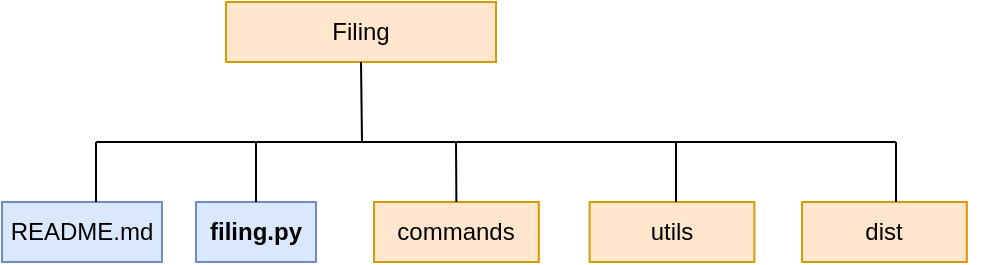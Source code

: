 <mxfile version="24.7.6">
  <diagram name="Page-1" id="_BWWp6F5DLHxQ4XEajMC">
    <mxGraphModel dx="622" dy="418" grid="1" gridSize="10" guides="1" tooltips="1" connect="1" arrows="1" fold="1" page="1" pageScale="1" pageWidth="850" pageHeight="1100" math="0" shadow="0">
      <root>
        <mxCell id="0" />
        <mxCell id="1" parent="0" />
        <mxCell id="WAwW5B2dN_6V1QRZcf5D-1" value="Filing" style="rounded=0;whiteSpace=wrap;html=1;fillColor=#ffe6cc;strokeColor=#d79b00;" vertex="1" parent="1">
          <mxGeometry x="345" y="70" width="135" height="30" as="geometry" />
        </mxCell>
        <mxCell id="WAwW5B2dN_6V1QRZcf5D-6" value="" style="group" vertex="1" connectable="0" parent="1">
          <mxGeometry x="420" y="170" width="310" height="30" as="geometry" />
        </mxCell>
        <mxCell id="WAwW5B2dN_6V1QRZcf5D-2" value="commands" style="rounded=0;whiteSpace=wrap;html=1;fillColor=#ffe6cc;strokeColor=#d79b00;" vertex="1" parent="WAwW5B2dN_6V1QRZcf5D-6">
          <mxGeometry x="-1" width="82.405" height="30" as="geometry" />
        </mxCell>
        <mxCell id="WAwW5B2dN_6V1QRZcf5D-3" value="utils" style="rounded=0;whiteSpace=wrap;html=1;fillColor=#ffe6cc;strokeColor=#d79b00;" vertex="1" parent="WAwW5B2dN_6V1QRZcf5D-6">
          <mxGeometry x="106.797" width="82.405" height="30" as="geometry" />
        </mxCell>
        <mxCell id="WAwW5B2dN_6V1QRZcf5D-5" value="dist" style="rounded=0;whiteSpace=wrap;html=1;fillColor=#ffe6cc;strokeColor=#d79b00;" vertex="1" parent="WAwW5B2dN_6V1QRZcf5D-6">
          <mxGeometry x="213.005" width="82.405" height="30" as="geometry" />
        </mxCell>
        <mxCell id="WAwW5B2dN_6V1QRZcf5D-9" value="" style="endArrow=none;html=1;rounded=0;entryX=0.5;entryY=1;entryDx=0;entryDy=0;" edge="1" parent="1" target="WAwW5B2dN_6V1QRZcf5D-1">
          <mxGeometry width="50" height="50" relative="1" as="geometry">
            <mxPoint x="413" y="140" as="sourcePoint" />
            <mxPoint x="410" y="90" as="targetPoint" />
          </mxGeometry>
        </mxCell>
        <mxCell id="WAwW5B2dN_6V1QRZcf5D-10" value="" style="endArrow=none;html=1;rounded=0;" edge="1" parent="1">
          <mxGeometry width="50" height="50" relative="1" as="geometry">
            <mxPoint x="280" y="140" as="sourcePoint" />
            <mxPoint x="680" y="140" as="targetPoint" />
          </mxGeometry>
        </mxCell>
        <mxCell id="WAwW5B2dN_6V1QRZcf5D-11" value="" style="endArrow=none;html=1;rounded=0;exitX=0.5;exitY=0;exitDx=0;exitDy=0;" edge="1" parent="1" source="WAwW5B2dN_6V1QRZcf5D-2">
          <mxGeometry width="50" height="50" relative="1" as="geometry">
            <mxPoint x="410" y="190" as="sourcePoint" />
            <mxPoint x="460" y="140" as="targetPoint" />
          </mxGeometry>
        </mxCell>
        <mxCell id="WAwW5B2dN_6V1QRZcf5D-13" value="" style="endArrow=none;html=1;rounded=0;exitX=0.5;exitY=0;exitDx=0;exitDy=0;" edge="1" parent="1">
          <mxGeometry width="50" height="50" relative="1" as="geometry">
            <mxPoint x="570" y="170" as="sourcePoint" />
            <mxPoint x="570" y="140" as="targetPoint" />
          </mxGeometry>
        </mxCell>
        <mxCell id="WAwW5B2dN_6V1QRZcf5D-16" value="" style="endArrow=none;html=1;rounded=0;exitX=0.5;exitY=0;exitDx=0;exitDy=0;" edge="1" parent="1">
          <mxGeometry width="50" height="50" relative="1" as="geometry">
            <mxPoint x="680" y="170" as="sourcePoint" />
            <mxPoint x="680" y="140" as="targetPoint" />
          </mxGeometry>
        </mxCell>
        <mxCell id="WAwW5B2dN_6V1QRZcf5D-17" value="&lt;b&gt;filing.py&lt;/b&gt;" style="text;html=1;align=center;verticalAlign=middle;whiteSpace=wrap;rounded=0;fillColor=#dae8fc;strokeColor=#6c8ebf;" vertex="1" parent="1">
          <mxGeometry x="330" y="170" width="60" height="30" as="geometry" />
        </mxCell>
        <mxCell id="WAwW5B2dN_6V1QRZcf5D-21" value="" style="endArrow=none;html=1;rounded=0;exitX=0.5;exitY=0;exitDx=0;exitDy=0;" edge="1" parent="1">
          <mxGeometry width="50" height="50" relative="1" as="geometry">
            <mxPoint x="360" y="170" as="sourcePoint" />
            <mxPoint x="360" y="140" as="targetPoint" />
          </mxGeometry>
        </mxCell>
        <mxCell id="WAwW5B2dN_6V1QRZcf5D-22" value="README.md" style="text;html=1;align=center;verticalAlign=middle;whiteSpace=wrap;rounded=0;fillColor=#dae8fc;strokeColor=#6c8ebf;" vertex="1" parent="1">
          <mxGeometry x="233" y="170" width="80" height="30" as="geometry" />
        </mxCell>
        <mxCell id="WAwW5B2dN_6V1QRZcf5D-23" value="" style="endArrow=none;html=1;rounded=0;exitX=0.5;exitY=0;exitDx=0;exitDy=0;" edge="1" parent="1">
          <mxGeometry width="50" height="50" relative="1" as="geometry">
            <mxPoint x="280" y="170" as="sourcePoint" />
            <mxPoint x="280" y="140" as="targetPoint" />
          </mxGeometry>
        </mxCell>
      </root>
    </mxGraphModel>
  </diagram>
</mxfile>

